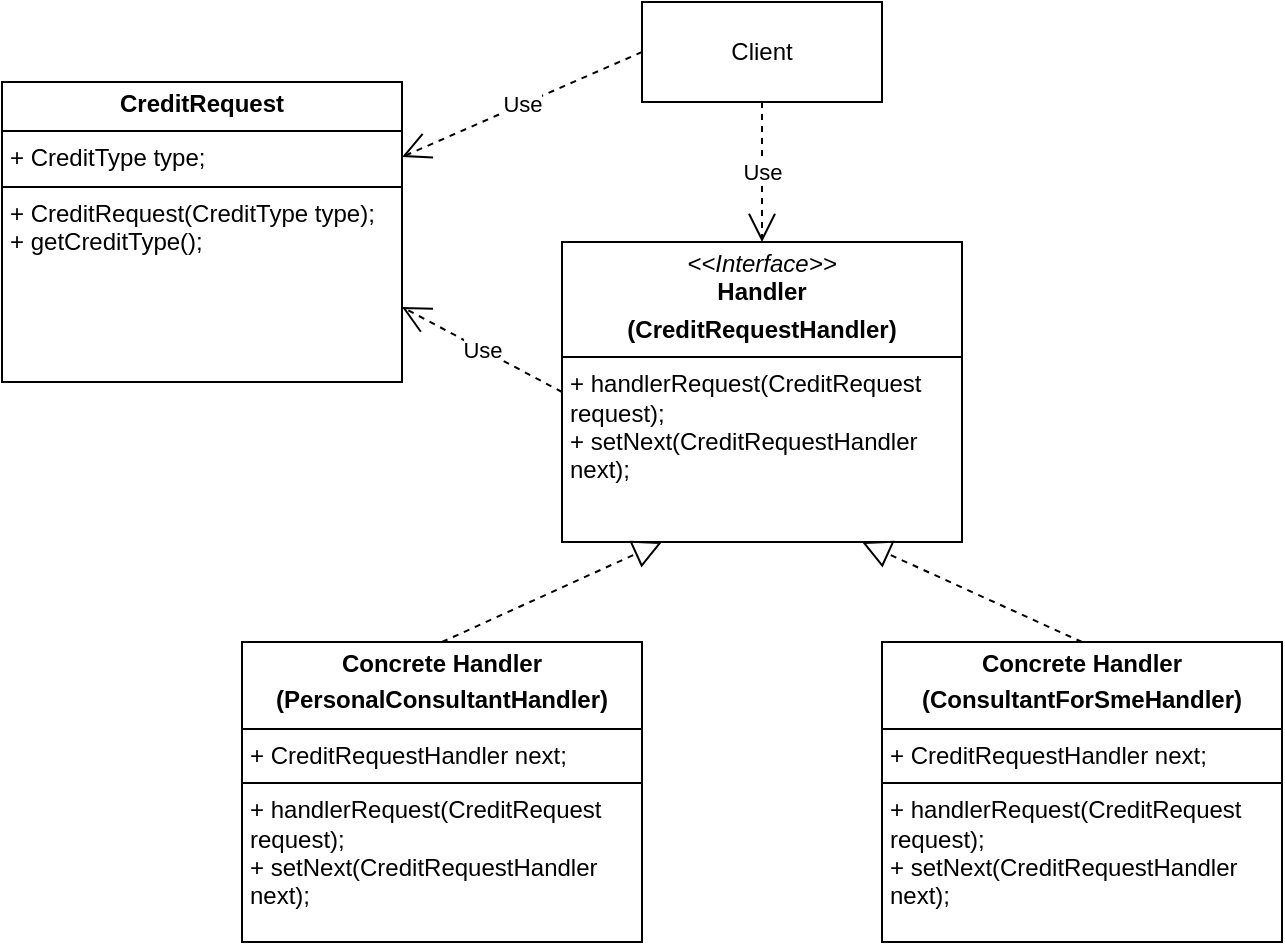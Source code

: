 <mxfile version="28.2.5">
  <diagram name="Страница — 1" id="PXls5SJSJwk0DRB5Pa7l">
    <mxGraphModel dx="1281" dy="562" grid="1" gridSize="10" guides="1" tooltips="1" connect="1" arrows="1" fold="1" page="1" pageScale="1" pageWidth="1169" pageHeight="827" math="0" shadow="0">
      <root>
        <mxCell id="0" />
        <mxCell id="1" parent="0" />
        <mxCell id="UAwi7Pc_nVMUfZAq-AQX-1" value="&lt;p style=&quot;margin:0px;margin-top:4px;text-align:center;&quot;&gt;&lt;i&gt;&amp;lt;&amp;lt;Interface&amp;gt;&amp;gt;&lt;/i&gt;&lt;br&gt;&lt;b&gt;Handler&lt;/b&gt;&lt;/p&gt;&lt;p style=&quot;margin:0px;margin-top:4px;text-align:center;&quot;&gt;&lt;b&gt;(CreditRequestHandler)&lt;/b&gt;&lt;/p&gt;&lt;hr size=&quot;1&quot; style=&quot;border-style:solid;&quot;&gt;&lt;p style=&quot;margin:0px;margin-left:4px;&quot;&gt;+ handlerRequest(CreditRequest request);&lt;br&gt;+ setNext(CreditRequestHandler next);&lt;/p&gt;" style="verticalAlign=top;align=left;overflow=fill;html=1;whiteSpace=wrap;" vertex="1" parent="1">
          <mxGeometry x="480" y="160" width="200" height="150" as="geometry" />
        </mxCell>
        <mxCell id="UAwi7Pc_nVMUfZAq-AQX-2" value="&lt;p style=&quot;margin:0px;margin-top:4px;text-align:center;&quot;&gt;&lt;b&gt;Concrete Handler&lt;/b&gt;&lt;/p&gt;&lt;p style=&quot;margin:0px;margin-top:4px;text-align:center;&quot;&gt;&lt;b&gt;(PersonalConsultantHandler)&lt;/b&gt;&lt;/p&gt;&lt;hr size=&quot;1&quot; style=&quot;border-style:solid;&quot;&gt;&lt;p style=&quot;margin:0px;margin-left:4px;&quot;&gt;+ CreditRequestHandler next;&lt;/p&gt;&lt;hr size=&quot;1&quot; style=&quot;border-style:solid;&quot;&gt;&lt;p style=&quot;margin:0px;margin-left:4px;&quot;&gt;+ handlerRequest(CreditRequest request);&lt;br&gt;+ setNext(CreditRequestHandler next);&lt;/p&gt;" style="verticalAlign=top;align=left;overflow=fill;html=1;whiteSpace=wrap;" vertex="1" parent="1">
          <mxGeometry x="320" y="360" width="200" height="150" as="geometry" />
        </mxCell>
        <mxCell id="UAwi7Pc_nVMUfZAq-AQX-3" value="&lt;p style=&quot;margin:0px;margin-top:4px;text-align:center;&quot;&gt;&lt;b&gt;Concrete Handler&lt;/b&gt;&lt;/p&gt;&lt;p style=&quot;margin:0px;margin-top:4px;text-align:center;&quot;&gt;&lt;b&gt;(ConsultantForSmeHandler)&lt;/b&gt;&lt;/p&gt;&lt;hr size=&quot;1&quot; style=&quot;border-style:solid;&quot;&gt;&lt;p style=&quot;margin:0px;margin-left:4px;&quot;&gt;+ CreditRequestHandler next;&lt;/p&gt;&lt;hr size=&quot;1&quot; style=&quot;border-style:solid;&quot;&gt;&lt;p style=&quot;margin:0px;margin-left:4px;&quot;&gt;+ handlerRequest(CreditRequest request);&lt;br&gt;+ setNext(CreditRequestHandler next);&lt;/p&gt;" style="verticalAlign=top;align=left;overflow=fill;html=1;whiteSpace=wrap;" vertex="1" parent="1">
          <mxGeometry x="640" y="360" width="200" height="150" as="geometry" />
        </mxCell>
        <mxCell id="UAwi7Pc_nVMUfZAq-AQX-4" value="&lt;p style=&quot;margin:0px;margin-top:4px;text-align:center;&quot;&gt;&lt;b&gt;CreditRequest&lt;/b&gt;&lt;/p&gt;&lt;hr size=&quot;1&quot; style=&quot;border-style:solid;&quot;&gt;&lt;p style=&quot;margin:0px;margin-left:4px;&quot;&gt;+ CreditType type;&lt;/p&gt;&lt;hr size=&quot;1&quot; style=&quot;border-style:solid;&quot;&gt;&lt;p style=&quot;margin:0px;margin-left:4px;&quot;&gt;+ CreditRequest(CreditType type);&lt;br&gt;+ getCreditType();&lt;/p&gt;" style="verticalAlign=top;align=left;overflow=fill;html=1;whiteSpace=wrap;" vertex="1" parent="1">
          <mxGeometry x="200" y="80" width="200" height="150" as="geometry" />
        </mxCell>
        <mxCell id="UAwi7Pc_nVMUfZAq-AQX-5" style="edgeStyle=orthogonalEdgeStyle;rounded=0;orthogonalLoop=1;jettySize=auto;html=1;exitX=0.5;exitY=1;exitDx=0;exitDy=0;" edge="1" parent="1" source="UAwi7Pc_nVMUfZAq-AQX-4" target="UAwi7Pc_nVMUfZAq-AQX-4">
          <mxGeometry relative="1" as="geometry" />
        </mxCell>
        <mxCell id="UAwi7Pc_nVMUfZAq-AQX-6" value="Client" style="html=1;whiteSpace=wrap;" vertex="1" parent="1">
          <mxGeometry x="520" y="40" width="120" height="50" as="geometry" />
        </mxCell>
        <mxCell id="UAwi7Pc_nVMUfZAq-AQX-7" value="Use" style="endArrow=open;endSize=12;dashed=1;html=1;rounded=0;exitX=0.5;exitY=1;exitDx=0;exitDy=0;entryX=0.5;entryY=0;entryDx=0;entryDy=0;" edge="1" parent="1" source="UAwi7Pc_nVMUfZAq-AQX-6" target="UAwi7Pc_nVMUfZAq-AQX-1">
          <mxGeometry width="160" relative="1" as="geometry">
            <mxPoint x="500" y="290" as="sourcePoint" />
            <mxPoint x="660" y="290" as="targetPoint" />
          </mxGeometry>
        </mxCell>
        <mxCell id="UAwi7Pc_nVMUfZAq-AQX-8" value="Use" style="endArrow=open;endSize=12;dashed=1;html=1;rounded=0;exitX=0;exitY=0.5;exitDx=0;exitDy=0;entryX=1;entryY=0.25;entryDx=0;entryDy=0;" edge="1" parent="1" source="UAwi7Pc_nVMUfZAq-AQX-6" target="UAwi7Pc_nVMUfZAq-AQX-4">
          <mxGeometry width="160" relative="1" as="geometry">
            <mxPoint x="500" y="290" as="sourcePoint" />
            <mxPoint x="660" y="290" as="targetPoint" />
          </mxGeometry>
        </mxCell>
        <mxCell id="UAwi7Pc_nVMUfZAq-AQX-9" value="Use" style="endArrow=open;endSize=12;dashed=1;html=1;rounded=0;exitX=0;exitY=0.5;exitDx=0;exitDy=0;entryX=1;entryY=0.75;entryDx=0;entryDy=0;" edge="1" parent="1" source="UAwi7Pc_nVMUfZAq-AQX-1" target="UAwi7Pc_nVMUfZAq-AQX-4">
          <mxGeometry width="160" relative="1" as="geometry">
            <mxPoint x="500" y="290" as="sourcePoint" />
            <mxPoint x="660" y="290" as="targetPoint" />
          </mxGeometry>
        </mxCell>
        <mxCell id="UAwi7Pc_nVMUfZAq-AQX-10" value="" style="endArrow=block;dashed=1;endFill=0;endSize=12;html=1;rounded=0;exitX=0.5;exitY=0;exitDx=0;exitDy=0;entryX=0.25;entryY=1;entryDx=0;entryDy=0;" edge="1" parent="1" source="UAwi7Pc_nVMUfZAq-AQX-2" target="UAwi7Pc_nVMUfZAq-AQX-1">
          <mxGeometry width="160" relative="1" as="geometry">
            <mxPoint x="500" y="290" as="sourcePoint" />
            <mxPoint x="660" y="290" as="targetPoint" />
          </mxGeometry>
        </mxCell>
        <mxCell id="UAwi7Pc_nVMUfZAq-AQX-11" value="" style="endArrow=block;dashed=1;endFill=0;endSize=12;html=1;rounded=0;exitX=0.5;exitY=0;exitDx=0;exitDy=0;entryX=0.75;entryY=1;entryDx=0;entryDy=0;" edge="1" parent="1" source="UAwi7Pc_nVMUfZAq-AQX-3" target="UAwi7Pc_nVMUfZAq-AQX-1">
          <mxGeometry width="160" relative="1" as="geometry">
            <mxPoint x="500" y="290" as="sourcePoint" />
            <mxPoint x="660" y="290" as="targetPoint" />
          </mxGeometry>
        </mxCell>
      </root>
    </mxGraphModel>
  </diagram>
</mxfile>
